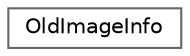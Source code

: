 digraph "Graphical Class Hierarchy"
{
 // LATEX_PDF_SIZE
  bgcolor="transparent";
  edge [fontname=Helvetica,fontsize=10,labelfontname=Helvetica,labelfontsize=10];
  node [fontname=Helvetica,fontsize=10,shape=box,height=0.2,width=0.4];
  rankdir="LR";
  Node0 [id="Node000000",label="OldImageInfo",height=0.2,width=0.4,color="grey40", fillcolor="white", style="filled",URL="$struct_old_image_info.html",tooltip="This is an old version that should not be used anymore in favor of ImageInfo."];
}
